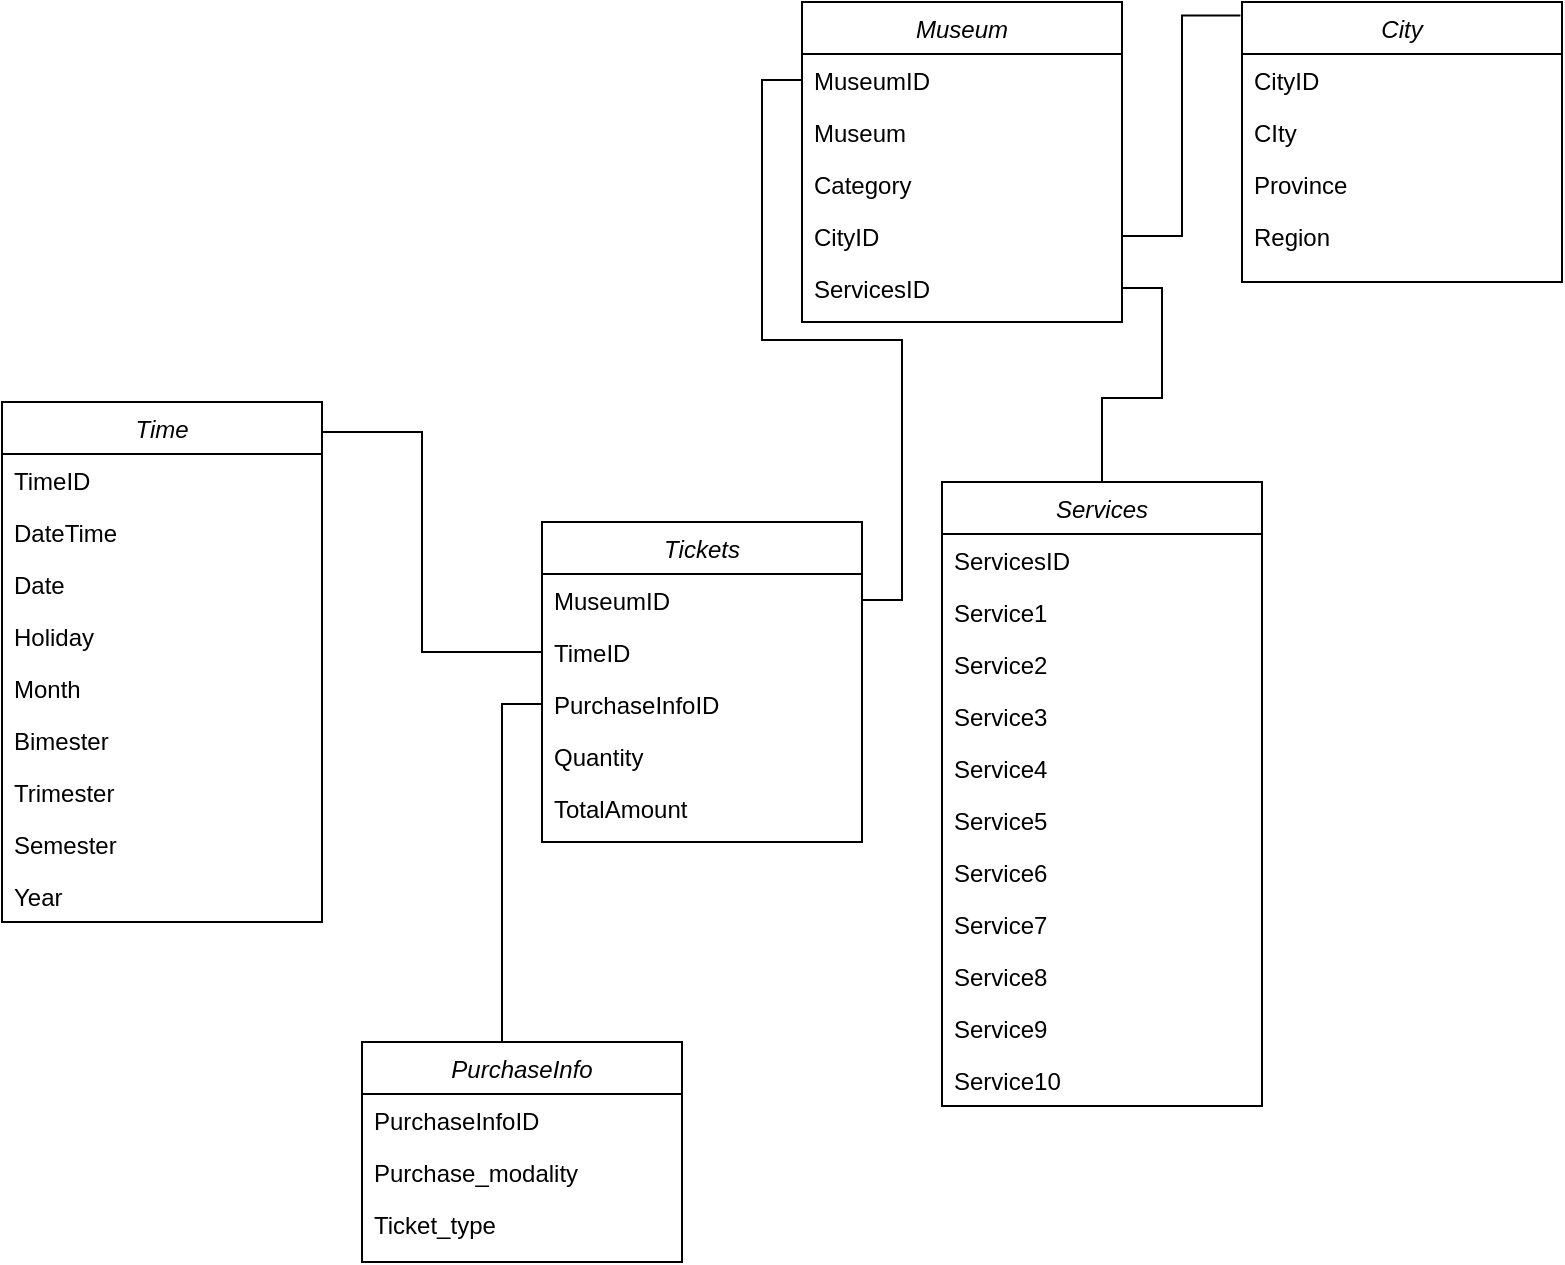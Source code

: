 <mxfile version="22.1.3" type="device">
  <diagram id="C5RBs43oDa-KdzZeNtuy" name="Page-1">
    <mxGraphModel dx="1953" dy="956" grid="1" gridSize="10" guides="1" tooltips="1" connect="1" arrows="1" fold="1" page="1" pageScale="1" pageWidth="827" pageHeight="1169" math="0" shadow="0">
      <root>
        <mxCell id="WIyWlLk6GJQsqaUBKTNV-0" />
        <mxCell id="WIyWlLk6GJQsqaUBKTNV-1" parent="WIyWlLk6GJQsqaUBKTNV-0" />
        <mxCell id="zkfFHV4jXpPFQw0GAbJ--0" value="Tickets" style="swimlane;fontStyle=2;align=center;verticalAlign=top;childLayout=stackLayout;horizontal=1;startSize=26;horizontalStack=0;resizeParent=1;resizeLast=0;collapsible=1;marginBottom=0;rounded=0;shadow=0;strokeWidth=1;" parent="WIyWlLk6GJQsqaUBKTNV-1" vertex="1">
          <mxGeometry x="300" y="300" width="160" height="160" as="geometry">
            <mxRectangle x="230" y="140" width="160" height="26" as="alternateBounds" />
          </mxGeometry>
        </mxCell>
        <mxCell id="zkfFHV4jXpPFQw0GAbJ--1" value="MuseumID" style="text;align=left;verticalAlign=top;spacingLeft=4;spacingRight=4;overflow=hidden;rotatable=0;points=[[0,0.5],[1,0.5]];portConstraint=eastwest;" parent="zkfFHV4jXpPFQw0GAbJ--0" vertex="1">
          <mxGeometry y="26" width="160" height="26" as="geometry" />
        </mxCell>
        <mxCell id="zkfFHV4jXpPFQw0GAbJ--2" value="TimeID" style="text;align=left;verticalAlign=top;spacingLeft=4;spacingRight=4;overflow=hidden;rotatable=0;points=[[0,0.5],[1,0.5]];portConstraint=eastwest;rounded=0;shadow=0;html=0;" parent="zkfFHV4jXpPFQw0GAbJ--0" vertex="1">
          <mxGeometry y="52" width="160" height="26" as="geometry" />
        </mxCell>
        <mxCell id="zkfFHV4jXpPFQw0GAbJ--3" value="PurchaseInfoID" style="text;align=left;verticalAlign=top;spacingLeft=4;spacingRight=4;overflow=hidden;rotatable=0;points=[[0,0.5],[1,0.5]];portConstraint=eastwest;rounded=0;shadow=0;html=0;" parent="zkfFHV4jXpPFQw0GAbJ--0" vertex="1">
          <mxGeometry y="78" width="160" height="26" as="geometry" />
        </mxCell>
        <mxCell id="1mD8lYBwaFqLzcfcYLwt-0" value="Quantity&#xa;" style="text;align=left;verticalAlign=top;spacingLeft=4;spacingRight=4;overflow=hidden;rotatable=0;points=[[0,0.5],[1,0.5]];portConstraint=eastwest;rounded=0;shadow=0;html=0;" vertex="1" parent="zkfFHV4jXpPFQw0GAbJ--0">
          <mxGeometry y="104" width="160" height="26" as="geometry" />
        </mxCell>
        <mxCell id="1mD8lYBwaFqLzcfcYLwt-1" value="TotalAmount" style="text;align=left;verticalAlign=top;spacingLeft=4;spacingRight=4;overflow=hidden;rotatable=0;points=[[0,0.5],[1,0.5]];portConstraint=eastwest;rounded=0;shadow=0;html=0;" vertex="1" parent="zkfFHV4jXpPFQw0GAbJ--0">
          <mxGeometry y="130" width="160" height="26" as="geometry" />
        </mxCell>
        <mxCell id="1mD8lYBwaFqLzcfcYLwt-3" value="Museum" style="swimlane;fontStyle=2;align=center;verticalAlign=top;childLayout=stackLayout;horizontal=1;startSize=26;horizontalStack=0;resizeParent=1;resizeLast=0;collapsible=1;marginBottom=0;rounded=0;shadow=0;strokeWidth=1;" vertex="1" parent="WIyWlLk6GJQsqaUBKTNV-1">
          <mxGeometry x="430" y="40" width="160" height="160" as="geometry">
            <mxRectangle x="230" y="140" width="160" height="26" as="alternateBounds" />
          </mxGeometry>
        </mxCell>
        <mxCell id="1mD8lYBwaFqLzcfcYLwt-5" value="MuseumID" style="text;align=left;verticalAlign=top;spacingLeft=4;spacingRight=4;overflow=hidden;rotatable=0;points=[[0,0.5],[1,0.5]];portConstraint=eastwest;" vertex="1" parent="1mD8lYBwaFqLzcfcYLwt-3">
          <mxGeometry y="26" width="160" height="26" as="geometry" />
        </mxCell>
        <mxCell id="1mD8lYBwaFqLzcfcYLwt-6" value="Museum" style="text;align=left;verticalAlign=top;spacingLeft=4;spacingRight=4;overflow=hidden;rotatable=0;points=[[0,0.5],[1,0.5]];portConstraint=eastwest;rounded=0;shadow=0;html=0;" vertex="1" parent="1mD8lYBwaFqLzcfcYLwt-3">
          <mxGeometry y="52" width="160" height="26" as="geometry" />
        </mxCell>
        <mxCell id="1mD8lYBwaFqLzcfcYLwt-7" value="Category" style="text;align=left;verticalAlign=top;spacingLeft=4;spacingRight=4;overflow=hidden;rotatable=0;points=[[0,0.5],[1,0.5]];portConstraint=eastwest;rounded=0;shadow=0;html=0;" vertex="1" parent="1mD8lYBwaFqLzcfcYLwt-3">
          <mxGeometry y="78" width="160" height="26" as="geometry" />
        </mxCell>
        <mxCell id="1mD8lYBwaFqLzcfcYLwt-8" value="CityID" style="text;align=left;verticalAlign=top;spacingLeft=4;spacingRight=4;overflow=hidden;rotatable=0;points=[[0,0.5],[1,0.5]];portConstraint=eastwest;rounded=0;shadow=0;html=0;" vertex="1" parent="1mD8lYBwaFqLzcfcYLwt-3">
          <mxGeometry y="104" width="160" height="26" as="geometry" />
        </mxCell>
        <mxCell id="1mD8lYBwaFqLzcfcYLwt-9" value="ServicesID" style="text;align=left;verticalAlign=top;spacingLeft=4;spacingRight=4;overflow=hidden;rotatable=0;points=[[0,0.5],[1,0.5]];portConstraint=eastwest;rounded=0;shadow=0;html=0;" vertex="1" parent="1mD8lYBwaFqLzcfcYLwt-3">
          <mxGeometry y="130" width="160" height="26" as="geometry" />
        </mxCell>
        <mxCell id="1mD8lYBwaFqLzcfcYLwt-11" value="City" style="swimlane;fontStyle=2;align=center;verticalAlign=top;childLayout=stackLayout;horizontal=1;startSize=26;horizontalStack=0;resizeParent=1;resizeLast=0;collapsible=1;marginBottom=0;rounded=0;shadow=0;strokeWidth=1;" vertex="1" parent="WIyWlLk6GJQsqaUBKTNV-1">
          <mxGeometry x="650" y="40" width="160" height="140" as="geometry">
            <mxRectangle x="230" y="140" width="160" height="26" as="alternateBounds" />
          </mxGeometry>
        </mxCell>
        <mxCell id="1mD8lYBwaFqLzcfcYLwt-12" value="CityID" style="text;align=left;verticalAlign=top;spacingLeft=4;spacingRight=4;overflow=hidden;rotatable=0;points=[[0,0.5],[1,0.5]];portConstraint=eastwest;" vertex="1" parent="1mD8lYBwaFqLzcfcYLwt-11">
          <mxGeometry y="26" width="160" height="26" as="geometry" />
        </mxCell>
        <mxCell id="1mD8lYBwaFqLzcfcYLwt-13" value="CIty" style="text;align=left;verticalAlign=top;spacingLeft=4;spacingRight=4;overflow=hidden;rotatable=0;points=[[0,0.5],[1,0.5]];portConstraint=eastwest;rounded=0;shadow=0;html=0;" vertex="1" parent="1mD8lYBwaFqLzcfcYLwt-11">
          <mxGeometry y="52" width="160" height="26" as="geometry" />
        </mxCell>
        <mxCell id="1mD8lYBwaFqLzcfcYLwt-14" value="Province" style="text;align=left;verticalAlign=top;spacingLeft=4;spacingRight=4;overflow=hidden;rotatable=0;points=[[0,0.5],[1,0.5]];portConstraint=eastwest;rounded=0;shadow=0;html=0;" vertex="1" parent="1mD8lYBwaFqLzcfcYLwt-11">
          <mxGeometry y="78" width="160" height="26" as="geometry" />
        </mxCell>
        <mxCell id="1mD8lYBwaFqLzcfcYLwt-15" value="Region" style="text;align=left;verticalAlign=top;spacingLeft=4;spacingRight=4;overflow=hidden;rotatable=0;points=[[0,0.5],[1,0.5]];portConstraint=eastwest;rounded=0;shadow=0;html=0;" vertex="1" parent="1mD8lYBwaFqLzcfcYLwt-11">
          <mxGeometry y="104" width="160" height="26" as="geometry" />
        </mxCell>
        <mxCell id="1mD8lYBwaFqLzcfcYLwt-17" style="edgeStyle=orthogonalEdgeStyle;rounded=0;orthogonalLoop=1;jettySize=auto;html=1;entryX=-0.005;entryY=0.048;entryDx=0;entryDy=0;entryPerimeter=0;endArrow=none;endFill=0;" edge="1" parent="WIyWlLk6GJQsqaUBKTNV-1" source="1mD8lYBwaFqLzcfcYLwt-8" target="1mD8lYBwaFqLzcfcYLwt-11">
          <mxGeometry relative="1" as="geometry" />
        </mxCell>
        <mxCell id="1mD8lYBwaFqLzcfcYLwt-19" value="Services" style="swimlane;fontStyle=2;align=center;verticalAlign=top;childLayout=stackLayout;horizontal=1;startSize=26;horizontalStack=0;resizeParent=1;resizeLast=0;collapsible=1;marginBottom=0;rounded=0;shadow=0;strokeWidth=1;" vertex="1" parent="WIyWlLk6GJQsqaUBKTNV-1">
          <mxGeometry x="500" y="280" width="160" height="312" as="geometry">
            <mxRectangle x="230" y="140" width="160" height="26" as="alternateBounds" />
          </mxGeometry>
        </mxCell>
        <mxCell id="1mD8lYBwaFqLzcfcYLwt-20" value="ServicesID" style="text;align=left;verticalAlign=top;spacingLeft=4;spacingRight=4;overflow=hidden;rotatable=0;points=[[0,0.5],[1,0.5]];portConstraint=eastwest;" vertex="1" parent="1mD8lYBwaFqLzcfcYLwt-19">
          <mxGeometry y="26" width="160" height="26" as="geometry" />
        </mxCell>
        <mxCell id="1mD8lYBwaFqLzcfcYLwt-21" value="Service1" style="text;align=left;verticalAlign=top;spacingLeft=4;spacingRight=4;overflow=hidden;rotatable=0;points=[[0,0.5],[1,0.5]];portConstraint=eastwest;rounded=0;shadow=0;html=0;" vertex="1" parent="1mD8lYBwaFqLzcfcYLwt-19">
          <mxGeometry y="52" width="160" height="26" as="geometry" />
        </mxCell>
        <mxCell id="1mD8lYBwaFqLzcfcYLwt-22" value="Service2" style="text;align=left;verticalAlign=top;spacingLeft=4;spacingRight=4;overflow=hidden;rotatable=0;points=[[0,0.5],[1,0.5]];portConstraint=eastwest;rounded=0;shadow=0;html=0;" vertex="1" parent="1mD8lYBwaFqLzcfcYLwt-19">
          <mxGeometry y="78" width="160" height="26" as="geometry" />
        </mxCell>
        <mxCell id="1mD8lYBwaFqLzcfcYLwt-24" value="Service3" style="text;align=left;verticalAlign=top;spacingLeft=4;spacingRight=4;overflow=hidden;rotatable=0;points=[[0,0.5],[1,0.5]];portConstraint=eastwest;rounded=0;shadow=0;html=0;" vertex="1" parent="1mD8lYBwaFqLzcfcYLwt-19">
          <mxGeometry y="104" width="160" height="26" as="geometry" />
        </mxCell>
        <mxCell id="1mD8lYBwaFqLzcfcYLwt-25" value="Service4" style="text;align=left;verticalAlign=top;spacingLeft=4;spacingRight=4;overflow=hidden;rotatable=0;points=[[0,0.5],[1,0.5]];portConstraint=eastwest;rounded=0;shadow=0;html=0;" vertex="1" parent="1mD8lYBwaFqLzcfcYLwt-19">
          <mxGeometry y="130" width="160" height="26" as="geometry" />
        </mxCell>
        <mxCell id="1mD8lYBwaFqLzcfcYLwt-26" value="Service5" style="text;align=left;verticalAlign=top;spacingLeft=4;spacingRight=4;overflow=hidden;rotatable=0;points=[[0,0.5],[1,0.5]];portConstraint=eastwest;rounded=0;shadow=0;html=0;" vertex="1" parent="1mD8lYBwaFqLzcfcYLwt-19">
          <mxGeometry y="156" width="160" height="26" as="geometry" />
        </mxCell>
        <mxCell id="1mD8lYBwaFqLzcfcYLwt-27" value="Service6" style="text;align=left;verticalAlign=top;spacingLeft=4;spacingRight=4;overflow=hidden;rotatable=0;points=[[0,0.5],[1,0.5]];portConstraint=eastwest;rounded=0;shadow=0;html=0;" vertex="1" parent="1mD8lYBwaFqLzcfcYLwt-19">
          <mxGeometry y="182" width="160" height="26" as="geometry" />
        </mxCell>
        <mxCell id="1mD8lYBwaFqLzcfcYLwt-28" value="Service7" style="text;align=left;verticalAlign=top;spacingLeft=4;spacingRight=4;overflow=hidden;rotatable=0;points=[[0,0.5],[1,0.5]];portConstraint=eastwest;rounded=0;shadow=0;html=0;" vertex="1" parent="1mD8lYBwaFqLzcfcYLwt-19">
          <mxGeometry y="208" width="160" height="26" as="geometry" />
        </mxCell>
        <mxCell id="1mD8lYBwaFqLzcfcYLwt-29" value="Service8" style="text;align=left;verticalAlign=top;spacingLeft=4;spacingRight=4;overflow=hidden;rotatable=0;points=[[0,0.5],[1,0.5]];portConstraint=eastwest;rounded=0;shadow=0;html=0;" vertex="1" parent="1mD8lYBwaFqLzcfcYLwt-19">
          <mxGeometry y="234" width="160" height="26" as="geometry" />
        </mxCell>
        <mxCell id="1mD8lYBwaFqLzcfcYLwt-30" value="Service9" style="text;align=left;verticalAlign=top;spacingLeft=4;spacingRight=4;overflow=hidden;rotatable=0;points=[[0,0.5],[1,0.5]];portConstraint=eastwest;rounded=0;shadow=0;html=0;" vertex="1" parent="1mD8lYBwaFqLzcfcYLwt-19">
          <mxGeometry y="260" width="160" height="26" as="geometry" />
        </mxCell>
        <mxCell id="1mD8lYBwaFqLzcfcYLwt-31" value="Service10" style="text;align=left;verticalAlign=top;spacingLeft=4;spacingRight=4;overflow=hidden;rotatable=0;points=[[0,0.5],[1,0.5]];portConstraint=eastwest;rounded=0;shadow=0;html=0;" vertex="1" parent="1mD8lYBwaFqLzcfcYLwt-19">
          <mxGeometry y="286" width="160" height="26" as="geometry" />
        </mxCell>
        <mxCell id="1mD8lYBwaFqLzcfcYLwt-34" value="Time" style="swimlane;fontStyle=2;align=center;verticalAlign=top;childLayout=stackLayout;horizontal=1;startSize=26;horizontalStack=0;resizeParent=1;resizeLast=0;collapsible=1;marginBottom=0;rounded=0;shadow=0;strokeWidth=1;" vertex="1" parent="WIyWlLk6GJQsqaUBKTNV-1">
          <mxGeometry x="30" y="240" width="160" height="260" as="geometry">
            <mxRectangle x="230" y="140" width="160" height="26" as="alternateBounds" />
          </mxGeometry>
        </mxCell>
        <mxCell id="1mD8lYBwaFqLzcfcYLwt-36" value="TimeID" style="text;align=left;verticalAlign=top;spacingLeft=4;spacingRight=4;overflow=hidden;rotatable=0;points=[[0,0.5],[1,0.5]];portConstraint=eastwest;" vertex="1" parent="1mD8lYBwaFqLzcfcYLwt-34">
          <mxGeometry y="26" width="160" height="26" as="geometry" />
        </mxCell>
        <mxCell id="1mD8lYBwaFqLzcfcYLwt-37" value="DateTime" style="text;align=left;verticalAlign=top;spacingLeft=4;spacingRight=4;overflow=hidden;rotatable=0;points=[[0,0.5],[1,0.5]];portConstraint=eastwest;rounded=0;shadow=0;html=0;" vertex="1" parent="1mD8lYBwaFqLzcfcYLwt-34">
          <mxGeometry y="52" width="160" height="26" as="geometry" />
        </mxCell>
        <mxCell id="1mD8lYBwaFqLzcfcYLwt-38" value="Date" style="text;align=left;verticalAlign=top;spacingLeft=4;spacingRight=4;overflow=hidden;rotatable=0;points=[[0,0.5],[1,0.5]];portConstraint=eastwest;rounded=0;shadow=0;html=0;" vertex="1" parent="1mD8lYBwaFqLzcfcYLwt-34">
          <mxGeometry y="78" width="160" height="26" as="geometry" />
        </mxCell>
        <mxCell id="1mD8lYBwaFqLzcfcYLwt-39" value="Holiday" style="text;align=left;verticalAlign=top;spacingLeft=4;spacingRight=4;overflow=hidden;rotatable=0;points=[[0,0.5],[1,0.5]];portConstraint=eastwest;rounded=0;shadow=0;html=0;" vertex="1" parent="1mD8lYBwaFqLzcfcYLwt-34">
          <mxGeometry y="104" width="160" height="26" as="geometry" />
        </mxCell>
        <mxCell id="1mD8lYBwaFqLzcfcYLwt-40" value="Month" style="text;align=left;verticalAlign=top;spacingLeft=4;spacingRight=4;overflow=hidden;rotatable=0;points=[[0,0.5],[1,0.5]];portConstraint=eastwest;rounded=0;shadow=0;html=0;" vertex="1" parent="1mD8lYBwaFqLzcfcYLwt-34">
          <mxGeometry y="130" width="160" height="26" as="geometry" />
        </mxCell>
        <mxCell id="1mD8lYBwaFqLzcfcYLwt-43" value="Bimester" style="text;align=left;verticalAlign=top;spacingLeft=4;spacingRight=4;overflow=hidden;rotatable=0;points=[[0,0.5],[1,0.5]];portConstraint=eastwest;rounded=0;shadow=0;html=0;" vertex="1" parent="1mD8lYBwaFqLzcfcYLwt-34">
          <mxGeometry y="156" width="160" height="26" as="geometry" />
        </mxCell>
        <mxCell id="1mD8lYBwaFqLzcfcYLwt-44" value="Trimester" style="text;align=left;verticalAlign=top;spacingLeft=4;spacingRight=4;overflow=hidden;rotatable=0;points=[[0,0.5],[1,0.5]];portConstraint=eastwest;rounded=0;shadow=0;html=0;" vertex="1" parent="1mD8lYBwaFqLzcfcYLwt-34">
          <mxGeometry y="182" width="160" height="26" as="geometry" />
        </mxCell>
        <mxCell id="1mD8lYBwaFqLzcfcYLwt-45" value="Semester" style="text;align=left;verticalAlign=top;spacingLeft=4;spacingRight=4;overflow=hidden;rotatable=0;points=[[0,0.5],[1,0.5]];portConstraint=eastwest;rounded=0;shadow=0;html=0;" vertex="1" parent="1mD8lYBwaFqLzcfcYLwt-34">
          <mxGeometry y="208" width="160" height="26" as="geometry" />
        </mxCell>
        <mxCell id="1mD8lYBwaFqLzcfcYLwt-46" value="Year" style="text;align=left;verticalAlign=top;spacingLeft=4;spacingRight=4;overflow=hidden;rotatable=0;points=[[0,0.5],[1,0.5]];portConstraint=eastwest;rounded=0;shadow=0;html=0;" vertex="1" parent="1mD8lYBwaFqLzcfcYLwt-34">
          <mxGeometry y="234" width="160" height="26" as="geometry" />
        </mxCell>
        <mxCell id="1mD8lYBwaFqLzcfcYLwt-41" style="edgeStyle=orthogonalEdgeStyle;rounded=0;orthogonalLoop=1;jettySize=auto;html=1;endArrow=none;endFill=0;" edge="1" parent="WIyWlLk6GJQsqaUBKTNV-1" source="zkfFHV4jXpPFQw0GAbJ--2">
          <mxGeometry relative="1" as="geometry">
            <mxPoint x="190" y="255" as="targetPoint" />
            <Array as="points">
              <mxPoint x="240" y="365" />
              <mxPoint x="240" y="255" />
            </Array>
          </mxGeometry>
        </mxCell>
        <mxCell id="1mD8lYBwaFqLzcfcYLwt-47" value="PurchaseInfo" style="swimlane;fontStyle=2;align=center;verticalAlign=top;childLayout=stackLayout;horizontal=1;startSize=26;horizontalStack=0;resizeParent=1;resizeLast=0;collapsible=1;marginBottom=0;rounded=0;shadow=0;strokeWidth=1;" vertex="1" parent="WIyWlLk6GJQsqaUBKTNV-1">
          <mxGeometry x="210" y="560" width="160" height="110" as="geometry">
            <mxRectangle x="230" y="140" width="160" height="26" as="alternateBounds" />
          </mxGeometry>
        </mxCell>
        <mxCell id="1mD8lYBwaFqLzcfcYLwt-48" value="PurchaseInfoID" style="text;align=left;verticalAlign=top;spacingLeft=4;spacingRight=4;overflow=hidden;rotatable=0;points=[[0,0.5],[1,0.5]];portConstraint=eastwest;" vertex="1" parent="1mD8lYBwaFqLzcfcYLwt-47">
          <mxGeometry y="26" width="160" height="26" as="geometry" />
        </mxCell>
        <mxCell id="1mD8lYBwaFqLzcfcYLwt-49" value="Purchase_modality" style="text;align=left;verticalAlign=top;spacingLeft=4;spacingRight=4;overflow=hidden;rotatable=0;points=[[0,0.5],[1,0.5]];portConstraint=eastwest;rounded=0;shadow=0;html=0;" vertex="1" parent="1mD8lYBwaFqLzcfcYLwt-47">
          <mxGeometry y="52" width="160" height="26" as="geometry" />
        </mxCell>
        <mxCell id="1mD8lYBwaFqLzcfcYLwt-50" value="Ticket_type" style="text;align=left;verticalAlign=top;spacingLeft=4;spacingRight=4;overflow=hidden;rotatable=0;points=[[0,0.5],[1,0.5]];portConstraint=eastwest;rounded=0;shadow=0;html=0;" vertex="1" parent="1mD8lYBwaFqLzcfcYLwt-47">
          <mxGeometry y="78" width="160" height="26" as="geometry" />
        </mxCell>
        <mxCell id="1mD8lYBwaFqLzcfcYLwt-57" style="edgeStyle=orthogonalEdgeStyle;rounded=0;orthogonalLoop=1;jettySize=auto;html=1;endArrow=none;endFill=0;" edge="1" parent="WIyWlLk6GJQsqaUBKTNV-1" source="zkfFHV4jXpPFQw0GAbJ--3" target="1mD8lYBwaFqLzcfcYLwt-47">
          <mxGeometry relative="1" as="geometry">
            <Array as="points">
              <mxPoint x="280" y="391" />
            </Array>
          </mxGeometry>
        </mxCell>
        <mxCell id="1mD8lYBwaFqLzcfcYLwt-2" style="edgeStyle=orthogonalEdgeStyle;rounded=0;orthogonalLoop=1;jettySize=auto;html=1;endArrow=none;endFill=0;entryX=0;entryY=0.5;entryDx=0;entryDy=0;" edge="1" parent="WIyWlLk6GJQsqaUBKTNV-1" source="zkfFHV4jXpPFQw0GAbJ--1" target="1mD8lYBwaFqLzcfcYLwt-5">
          <mxGeometry relative="1" as="geometry">
            <mxPoint x="706" y="339" as="targetPoint" />
          </mxGeometry>
        </mxCell>
        <mxCell id="1mD8lYBwaFqLzcfcYLwt-18" style="edgeStyle=orthogonalEdgeStyle;rounded=0;orthogonalLoop=1;jettySize=auto;html=1;startArrow=none;startFill=0;endArrow=none;endFill=0;entryX=0.5;entryY=0;entryDx=0;entryDy=0;" edge="1" parent="WIyWlLk6GJQsqaUBKTNV-1" source="1mD8lYBwaFqLzcfcYLwt-9" target="1mD8lYBwaFqLzcfcYLwt-19">
          <mxGeometry relative="1" as="geometry">
            <mxPoint x="510" y="280" as="targetPoint" />
            <Array as="points">
              <mxPoint x="610" y="183" />
              <mxPoint x="610" y="238" />
              <mxPoint x="580" y="238" />
            </Array>
          </mxGeometry>
        </mxCell>
      </root>
    </mxGraphModel>
  </diagram>
</mxfile>
